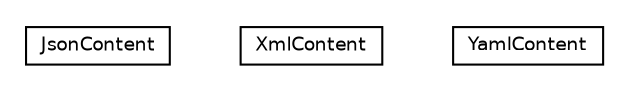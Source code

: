 #!/usr/local/bin/dot
#
# Class diagram 
# Generated by UMLGraph version R5_6-24-gf6e263 (http://www.umlgraph.org/)
#

digraph G {
	edge [fontname="Helvetica",fontsize=10,labelfontname="Helvetica",labelfontsize=10];
	node [fontname="Helvetica",fontsize=10,shape=plaintext];
	nodesep=0.25;
	ranksep=0.5;
	// sabina.content.JsonContent
	c18 [label=<<table title="sabina.content.JsonContent" border="0" cellborder="1" cellspacing="0" cellpadding="2" port="p" href="./JsonContent.html">
		<tr><td><table border="0" cellspacing="0" cellpadding="1">
<tr><td align="center" balign="center"> JsonContent </td></tr>
		</table></td></tr>
		</table>>, URL="./JsonContent.html", fontname="Helvetica", fontcolor="black", fontsize=9.0];
	// sabina.content.XmlContent
	c19 [label=<<table title="sabina.content.XmlContent" border="0" cellborder="1" cellspacing="0" cellpadding="2" port="p" href="./XmlContent.html">
		<tr><td><table border="0" cellspacing="0" cellpadding="1">
<tr><td align="center" balign="center"> XmlContent </td></tr>
		</table></td></tr>
		</table>>, URL="./XmlContent.html", fontname="Helvetica", fontcolor="black", fontsize=9.0];
	// sabina.content.YamlContent
	c20 [label=<<table title="sabina.content.YamlContent" border="0" cellborder="1" cellspacing="0" cellpadding="2" port="p" href="./YamlContent.html">
		<tr><td><table border="0" cellspacing="0" cellpadding="1">
<tr><td align="center" balign="center"> YamlContent </td></tr>
		</table></td></tr>
		</table>>, URL="./YamlContent.html", fontname="Helvetica", fontcolor="black", fontsize=9.0];
}

